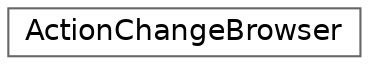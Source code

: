 digraph "Graphical Class Hierarchy"
{
 // LATEX_PDF_SIZE
  bgcolor="transparent";
  edge [fontname=Helvetica,fontsize=14,labelfontname=Helvetica,labelfontsize=14];
  node [fontname=Helvetica,fontsize=14,shape=box,height=0.2,width=0.4];
  rankdir="LR";
  Node0 [id="Node000000",label="ActionChangeBrowser",height=0.2,width=0.4,color="grey40", fillcolor="white", style="filled",URL="$db/d91/classActionChangeBrowser.html",tooltip=" "];
}
